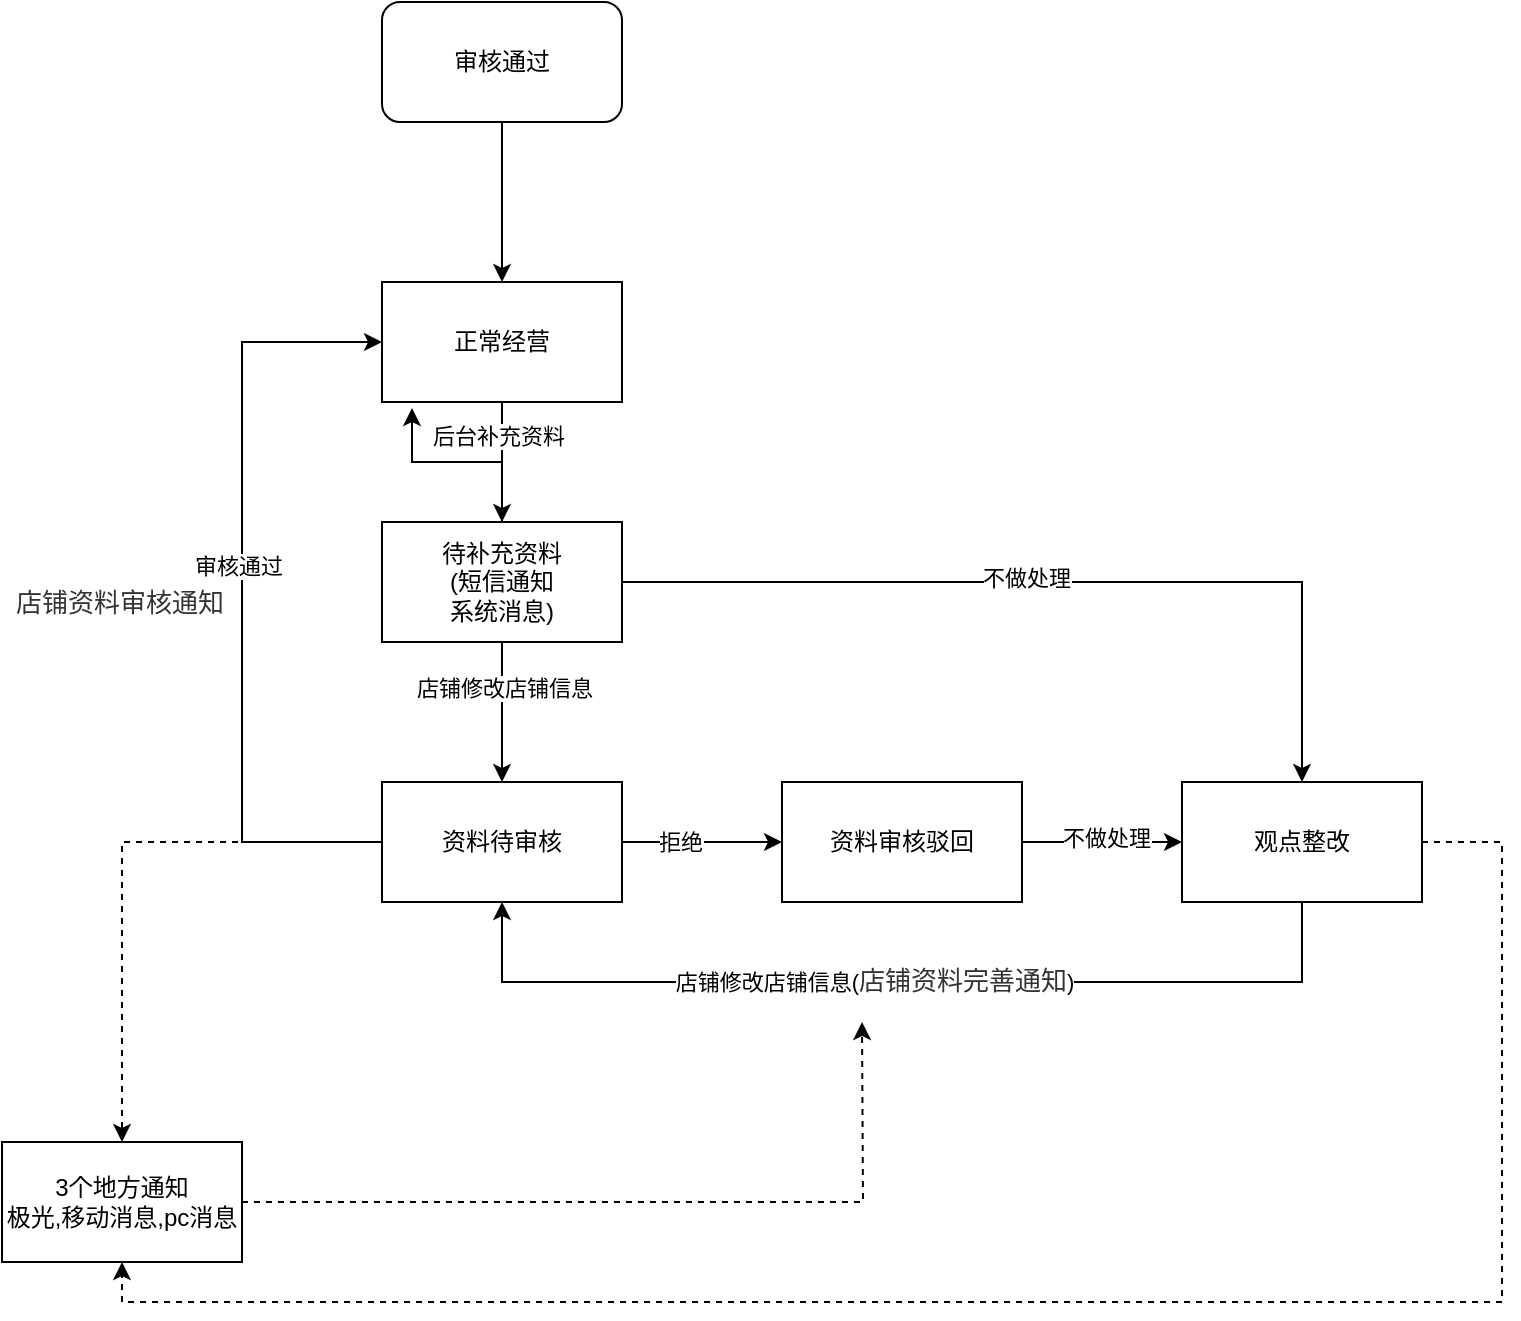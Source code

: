 <mxfile version="28.1.0">
  <diagram name="第 1 页" id="imAsda0NH_z6L8WQzGrv">
    <mxGraphModel dx="1426" dy="838" grid="1" gridSize="10" guides="1" tooltips="1" connect="1" arrows="1" fold="1" page="1" pageScale="1" pageWidth="827" pageHeight="1169" math="0" shadow="0">
      <root>
        <mxCell id="0" />
        <mxCell id="1" parent="0" />
        <mxCell id="I7lsxN3QOF1V1FdQuKwC-2" style="edgeStyle=orthogonalEdgeStyle;rounded=0;orthogonalLoop=1;jettySize=auto;html=1;" edge="1" parent="1" source="I7lsxN3QOF1V1FdQuKwC-1">
          <mxGeometry relative="1" as="geometry">
            <mxPoint x="250" y="230" as="targetPoint" />
          </mxGeometry>
        </mxCell>
        <mxCell id="I7lsxN3QOF1V1FdQuKwC-1" value="审核通过" style="rounded=1;whiteSpace=wrap;html=1;" vertex="1" parent="1">
          <mxGeometry x="190" y="90" width="120" height="60" as="geometry" />
        </mxCell>
        <mxCell id="I7lsxN3QOF1V1FdQuKwC-6" value="" style="edgeStyle=orthogonalEdgeStyle;rounded=0;orthogonalLoop=1;jettySize=auto;html=1;" edge="1" parent="1" source="I7lsxN3QOF1V1FdQuKwC-3" target="I7lsxN3QOF1V1FdQuKwC-5">
          <mxGeometry relative="1" as="geometry" />
        </mxCell>
        <mxCell id="I7lsxN3QOF1V1FdQuKwC-21" value="后台补充资料" style="edgeLabel;html=1;align=center;verticalAlign=middle;resizable=0;points=[];" vertex="1" connectable="0" parent="I7lsxN3QOF1V1FdQuKwC-6">
          <mxGeometry x="-0.44" y="-2" relative="1" as="geometry">
            <mxPoint as="offset" />
          </mxGeometry>
        </mxCell>
        <mxCell id="I7lsxN3QOF1V1FdQuKwC-3" value="正常经营" style="rounded=0;whiteSpace=wrap;html=1;" vertex="1" parent="1">
          <mxGeometry x="190" y="230" width="120" height="60" as="geometry" />
        </mxCell>
        <mxCell id="I7lsxN3QOF1V1FdQuKwC-9" value="" style="edgeStyle=orthogonalEdgeStyle;rounded=0;orthogonalLoop=1;jettySize=auto;html=1;" edge="1" parent="1" source="I7lsxN3QOF1V1FdQuKwC-5" target="I7lsxN3QOF1V1FdQuKwC-8">
          <mxGeometry relative="1" as="geometry" />
        </mxCell>
        <mxCell id="I7lsxN3QOF1V1FdQuKwC-23" value="店铺修改店铺信息" style="edgeLabel;html=1;align=center;verticalAlign=middle;resizable=0;points=[];" vertex="1" connectable="0" parent="I7lsxN3QOF1V1FdQuKwC-9">
          <mxGeometry x="-0.35" y="1" relative="1" as="geometry">
            <mxPoint as="offset" />
          </mxGeometry>
        </mxCell>
        <mxCell id="I7lsxN3QOF1V1FdQuKwC-14" style="edgeStyle=orthogonalEdgeStyle;rounded=0;orthogonalLoop=1;jettySize=auto;html=1;" edge="1" parent="1" source="I7lsxN3QOF1V1FdQuKwC-5" target="I7lsxN3QOF1V1FdQuKwC-12">
          <mxGeometry relative="1" as="geometry" />
        </mxCell>
        <mxCell id="I7lsxN3QOF1V1FdQuKwC-15" value="不做处理" style="edgeLabel;html=1;align=center;verticalAlign=middle;resizable=0;points=[];" vertex="1" connectable="0" parent="I7lsxN3QOF1V1FdQuKwC-14">
          <mxGeometry x="-0.084" y="2" relative="1" as="geometry">
            <mxPoint as="offset" />
          </mxGeometry>
        </mxCell>
        <mxCell id="I7lsxN3QOF1V1FdQuKwC-5" value="待补充资料&lt;br&gt;(短信通知&lt;br&gt;系统消息)" style="whiteSpace=wrap;html=1;rounded=0;" vertex="1" parent="1">
          <mxGeometry x="190" y="350" width="120" height="60" as="geometry" />
        </mxCell>
        <mxCell id="I7lsxN3QOF1V1FdQuKwC-11" value="" style="edgeStyle=orthogonalEdgeStyle;rounded=0;orthogonalLoop=1;jettySize=auto;html=1;" edge="1" parent="1" source="I7lsxN3QOF1V1FdQuKwC-8" target="I7lsxN3QOF1V1FdQuKwC-10">
          <mxGeometry relative="1" as="geometry" />
        </mxCell>
        <mxCell id="I7lsxN3QOF1V1FdQuKwC-20" value="拒绝" style="edgeLabel;html=1;align=center;verticalAlign=middle;resizable=0;points=[];" vertex="1" connectable="0" parent="I7lsxN3QOF1V1FdQuKwC-11">
          <mxGeometry x="-0.275" relative="1" as="geometry">
            <mxPoint as="offset" />
          </mxGeometry>
        </mxCell>
        <mxCell id="I7lsxN3QOF1V1FdQuKwC-18" style="edgeStyle=orthogonalEdgeStyle;rounded=0;orthogonalLoop=1;jettySize=auto;html=1;entryX=0;entryY=0.5;entryDx=0;entryDy=0;" edge="1" parent="1" source="I7lsxN3QOF1V1FdQuKwC-8" target="I7lsxN3QOF1V1FdQuKwC-3">
          <mxGeometry relative="1" as="geometry">
            <Array as="points">
              <mxPoint x="120" y="510" />
              <mxPoint x="120" y="260" />
            </Array>
          </mxGeometry>
        </mxCell>
        <mxCell id="I7lsxN3QOF1V1FdQuKwC-19" value="审核通过&lt;br&gt;&lt;div style=&quot;font-family: PingFangSC-Regular, &amp;quot;PingFang SC&amp;quot;; font-size: 13px; color: rgb(51, 51, 51); line-height: normal; border-width: 0px; position: absolute; left: 0px; top: 282px; width: 120px; height: 36px; text-wrap-mode: wrap;&quot; class=&quot;ax_default table_cell&quot; id=&quot;u3227&quot;&gt;&lt;div style=&quot;border-width: 0px; position: absolute; left: 2px; top: 9px; width: 116px; overflow-wrap: break-word;&quot; class=&quot;text&quot; id=&quot;u3227_text&quot;&gt;&lt;p style=&quot;margin: 0px; text-rendering: optimizelegibility; font-feature-settings: &amp;quot;kern&amp;quot;; font-kerning: normal;&quot;&gt;店铺资料审核通知&lt;/p&gt;&lt;/div&gt;&lt;/div&gt;&lt;div style=&quot;font-family: PingFangSC-Regular, &amp;quot;PingFang SC&amp;quot;; font-size: 13px; color: rgb(51, 51, 51); line-height: normal; border-width: 0px; position: absolute; left: 120px; top: 282px; width: 220px; height: 36px; text-wrap-mode: wrap;&quot; class=&quot;ax_default table_cell&quot; id=&quot;u3228&quot;&gt;&lt;/div&gt;" style="edgeLabel;html=1;align=center;verticalAlign=middle;resizable=0;points=[];" vertex="1" connectable="0" parent="I7lsxN3QOF1V1FdQuKwC-18">
          <mxGeometry x="0.067" y="2" relative="1" as="geometry">
            <mxPoint as="offset" />
          </mxGeometry>
        </mxCell>
        <mxCell id="I7lsxN3QOF1V1FdQuKwC-28" style="edgeStyle=orthogonalEdgeStyle;rounded=0;orthogonalLoop=1;jettySize=auto;html=1;entryX=0.5;entryY=0;entryDx=0;entryDy=0;dashed=1;" edge="1" parent="1" source="I7lsxN3QOF1V1FdQuKwC-8" target="I7lsxN3QOF1V1FdQuKwC-27">
          <mxGeometry relative="1" as="geometry" />
        </mxCell>
        <mxCell id="I7lsxN3QOF1V1FdQuKwC-8" value="资料待审核" style="whiteSpace=wrap;html=1;rounded=0;" vertex="1" parent="1">
          <mxGeometry x="190" y="480" width="120" height="60" as="geometry" />
        </mxCell>
        <mxCell id="I7lsxN3QOF1V1FdQuKwC-13" value="" style="edgeStyle=orthogonalEdgeStyle;rounded=0;orthogonalLoop=1;jettySize=auto;html=1;" edge="1" parent="1" source="I7lsxN3QOF1V1FdQuKwC-10" target="I7lsxN3QOF1V1FdQuKwC-12">
          <mxGeometry relative="1" as="geometry" />
        </mxCell>
        <mxCell id="I7lsxN3QOF1V1FdQuKwC-16" value="不做处理" style="edgeLabel;html=1;align=center;verticalAlign=middle;resizable=0;points=[];" vertex="1" connectable="0" parent="I7lsxN3QOF1V1FdQuKwC-13">
          <mxGeometry x="0.05" y="2" relative="1" as="geometry">
            <mxPoint as="offset" />
          </mxGeometry>
        </mxCell>
        <mxCell id="I7lsxN3QOF1V1FdQuKwC-10" value="资料审核驳回" style="whiteSpace=wrap;html=1;rounded=0;" vertex="1" parent="1">
          <mxGeometry x="390" y="480" width="120" height="60" as="geometry" />
        </mxCell>
        <mxCell id="I7lsxN3QOF1V1FdQuKwC-24" style="edgeStyle=orthogonalEdgeStyle;rounded=0;orthogonalLoop=1;jettySize=auto;html=1;entryX=0.5;entryY=1;entryDx=0;entryDy=0;" edge="1" parent="1" source="I7lsxN3QOF1V1FdQuKwC-12" target="I7lsxN3QOF1V1FdQuKwC-8">
          <mxGeometry relative="1" as="geometry">
            <Array as="points">
              <mxPoint x="650" y="580" />
              <mxPoint x="250" y="580" />
            </Array>
          </mxGeometry>
        </mxCell>
        <mxCell id="I7lsxN3QOF1V1FdQuKwC-25" value="店铺修改店铺信息(&lt;span style=&quot;color: rgb(51, 51, 51); font-family: PingFangSC-Regular, &amp;quot;PingFang SC&amp;quot;; font-size: 13px; text-wrap-mode: wrap;&quot;&gt;店铺资料完善通知&lt;/span&gt;)" style="edgeLabel;html=1;align=center;verticalAlign=middle;resizable=0;points=[];" vertex="1" connectable="0" parent="I7lsxN3QOF1V1FdQuKwC-24">
          <mxGeometry x="0.058" y="-1" relative="1" as="geometry">
            <mxPoint as="offset" />
          </mxGeometry>
        </mxCell>
        <mxCell id="I7lsxN3QOF1V1FdQuKwC-30" style="edgeStyle=orthogonalEdgeStyle;rounded=0;orthogonalLoop=1;jettySize=auto;html=1;entryX=0.5;entryY=1;entryDx=0;entryDy=0;dashed=1;" edge="1" parent="1" source="I7lsxN3QOF1V1FdQuKwC-12" target="I7lsxN3QOF1V1FdQuKwC-27">
          <mxGeometry relative="1" as="geometry">
            <Array as="points">
              <mxPoint x="750" y="510" />
              <mxPoint x="750" y="740" />
              <mxPoint x="60" y="740" />
            </Array>
          </mxGeometry>
        </mxCell>
        <mxCell id="I7lsxN3QOF1V1FdQuKwC-12" value="观点整改" style="whiteSpace=wrap;html=1;rounded=0;" vertex="1" parent="1">
          <mxGeometry x="590" y="480" width="120" height="60" as="geometry" />
        </mxCell>
        <mxCell id="I7lsxN3QOF1V1FdQuKwC-29" style="edgeStyle=orthogonalEdgeStyle;rounded=0;orthogonalLoop=1;jettySize=auto;html=1;dashed=1;" edge="1" parent="1" source="I7lsxN3QOF1V1FdQuKwC-27">
          <mxGeometry relative="1" as="geometry">
            <mxPoint x="430" y="600" as="targetPoint" />
          </mxGeometry>
        </mxCell>
        <mxCell id="I7lsxN3QOF1V1FdQuKwC-27" value="3个地方通知&lt;br&gt;极光,移动消息,pc消息" style="rounded=0;whiteSpace=wrap;html=1;" vertex="1" parent="1">
          <mxGeometry y="660" width="120" height="60" as="geometry" />
        </mxCell>
        <mxCell id="I7lsxN3QOF1V1FdQuKwC-31" style="edgeStyle=orthogonalEdgeStyle;rounded=0;orthogonalLoop=1;jettySize=auto;html=1;entryX=0.125;entryY=1.05;entryDx=0;entryDy=0;entryPerimeter=0;" edge="1" parent="1" source="I7lsxN3QOF1V1FdQuKwC-5" target="I7lsxN3QOF1V1FdQuKwC-3">
          <mxGeometry relative="1" as="geometry" />
        </mxCell>
      </root>
    </mxGraphModel>
  </diagram>
</mxfile>
